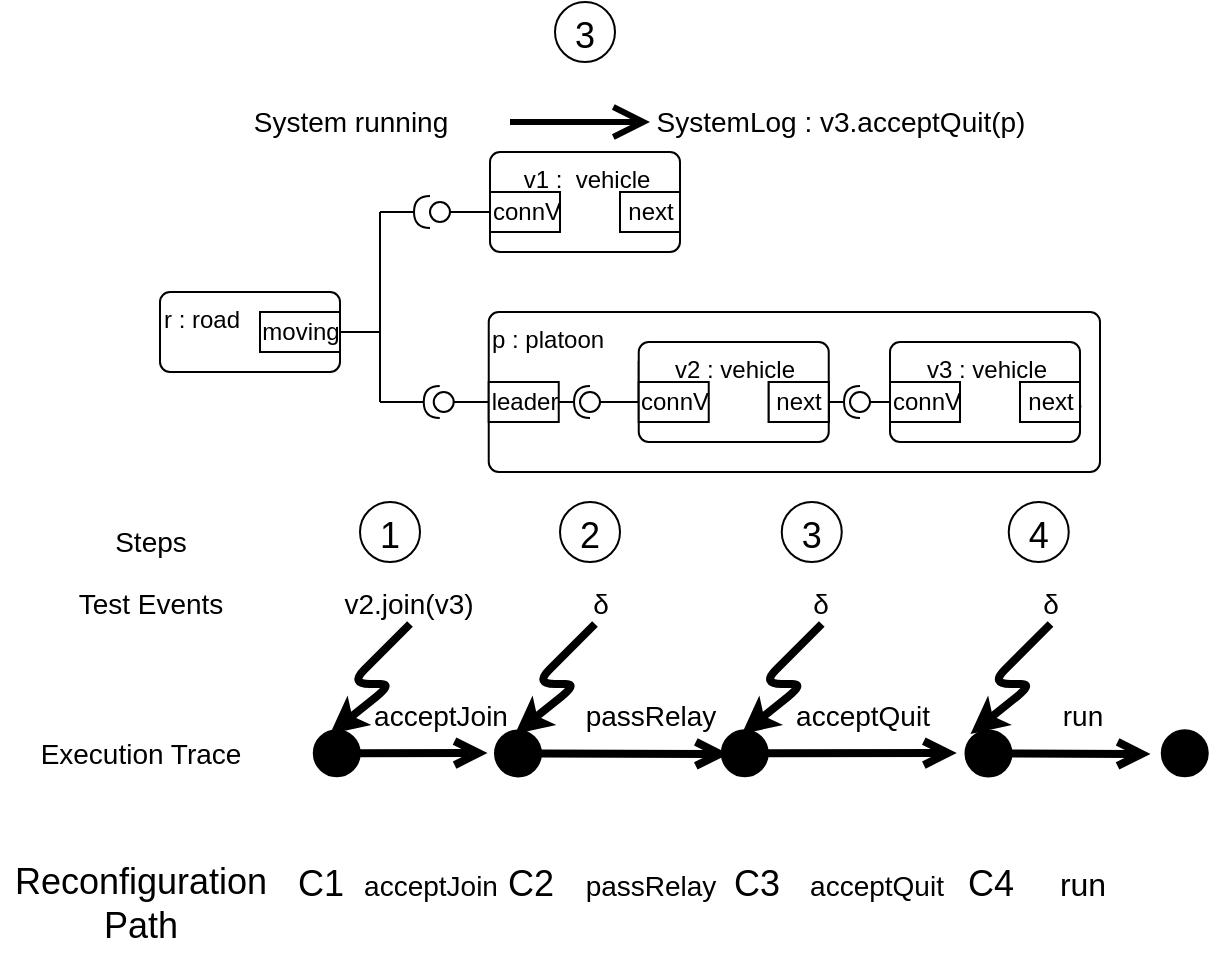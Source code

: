 <mxfile version="15.9.4" type="github">
  <diagram id="ADWof2wx8BgHxrEmCnHG" name="Page-1">
    <mxGraphModel dx="1422" dy="798" grid="1" gridSize="10" guides="1" tooltips="1" connect="1" arrows="1" fold="1" page="1" pageScale="1" pageWidth="827" pageHeight="1169" math="0" shadow="0">
      <root>
        <mxCell id="0" />
        <mxCell id="1" parent="0" />
        <mxCell id="Q9d0RFTFAIisrgZCZcX0-4" value="3" style="ellipse;fillColor=#ffffff;strokeColor=#000000;fontSize=18;" parent="1" vertex="1">
          <mxGeometry x="447.5" y="120" width="30" height="30" as="geometry" />
        </mxCell>
        <mxCell id="Q9d0RFTFAIisrgZCZcX0-66" value="p : platoon" style="html=1;align=left;verticalAlign=top;rounded=1;absoluteArcSize=1;arcSize=10;dashed=0;" parent="1" vertex="1">
          <mxGeometry x="414.37" y="275" width="305.63" height="80" as="geometry" />
        </mxCell>
        <mxCell id="Q9d0RFTFAIisrgZCZcX0-67" value="connV" style="html=1;" parent="1" vertex="1">
          <mxGeometry x="489.37" y="300" width="50" height="20" as="geometry" />
        </mxCell>
        <mxCell id="Q9d0RFTFAIisrgZCZcX0-68" value="v2 : vehicle" style="html=1;align=center;verticalAlign=top;rounded=1;absoluteArcSize=1;arcSize=10;dashed=0;" parent="1" vertex="1">
          <mxGeometry x="489.37" y="290" width="95" height="50" as="geometry" />
        </mxCell>
        <mxCell id="Q9d0RFTFAIisrgZCZcX0-69" value="connV" style="html=1;" parent="1" vertex="1">
          <mxGeometry x="489.37" y="310" width="35" height="20" as="geometry" />
        </mxCell>
        <mxCell id="Q9d0RFTFAIisrgZCZcX0-70" value="docks" style="html=1;" parent="1" vertex="1">
          <mxGeometry x="554.37" y="310" width="30" height="20" as="geometry" />
        </mxCell>
        <mxCell id="Q9d0RFTFAIisrgZCZcX0-71" value="connV" style="html=1;" parent="1" vertex="1">
          <mxGeometry x="615" y="300" width="50" height="20" as="geometry" />
        </mxCell>
        <mxCell id="Q9d0RFTFAIisrgZCZcX0-72" value="v3 : vehicle" style="html=1;align=center;verticalAlign=top;rounded=1;absoluteArcSize=1;arcSize=10;dashed=0;" parent="1" vertex="1">
          <mxGeometry x="615" y="290" width="95" height="50" as="geometry" />
        </mxCell>
        <mxCell id="Q9d0RFTFAIisrgZCZcX0-73" value="connV" style="html=1;" parent="1" vertex="1">
          <mxGeometry x="615" y="310" width="35" height="20" as="geometry" />
        </mxCell>
        <mxCell id="Q9d0RFTFAIisrgZCZcX0-74" value="" style="rounded=0;orthogonalLoop=1;jettySize=auto;html=1;endArrow=none;endFill=0;exitX=0;exitY=0.5;exitDx=0;exitDy=0;" parent="1" source="Q9d0RFTFAIisrgZCZcX0-73" target="Q9d0RFTFAIisrgZCZcX0-76" edge="1">
          <mxGeometry relative="1" as="geometry">
            <mxPoint x="584.37" y="320" as="sourcePoint" />
          </mxGeometry>
        </mxCell>
        <mxCell id="Q9d0RFTFAIisrgZCZcX0-75" value="" style="rounded=0;orthogonalLoop=1;jettySize=auto;html=1;endArrow=halfCircle;endFill=0;endSize=6;strokeWidth=1;exitX=1;exitY=0.5;exitDx=0;exitDy=0;" parent="1" source="Q9d0RFTFAIisrgZCZcX0-83" edge="1">
          <mxGeometry relative="1" as="geometry">
            <mxPoint x="590" y="360" as="sourcePoint" />
            <mxPoint x="600" y="320" as="targetPoint" />
            <Array as="points">
              <mxPoint x="600" y="320" />
            </Array>
          </mxGeometry>
        </mxCell>
        <mxCell id="Q9d0RFTFAIisrgZCZcX0-76" value="" style="ellipse;whiteSpace=wrap;html=1;fontFamily=Helvetica;fontSize=12;fontColor=#000000;align=center;strokeColor=#000000;fillColor=#ffffff;points=[];aspect=fixed;resizable=0;" parent="1" vertex="1">
          <mxGeometry x="595" y="315" width="10" height="10" as="geometry" />
        </mxCell>
        <mxCell id="Q9d0RFTFAIisrgZCZcX0-77" value="docks" style="html=1;" parent="1" vertex="1">
          <mxGeometry x="680" y="310" width="30" height="20" as="geometry" />
        </mxCell>
        <mxCell id="Q9d0RFTFAIisrgZCZcX0-78" value="leader" style="html=1;" parent="1" vertex="1">
          <mxGeometry x="414.37" y="310" width="35" height="20" as="geometry" />
        </mxCell>
        <mxCell id="Q9d0RFTFAIisrgZCZcX0-79" value="" style="rounded=0;orthogonalLoop=1;jettySize=auto;html=1;endArrow=none;endFill=0;exitX=0;exitY=0.5;exitDx=0;exitDy=0;" parent="1" source="Q9d0RFTFAIisrgZCZcX0-69" edge="1">
          <mxGeometry relative="1" as="geometry">
            <mxPoint x="510" y="390" as="sourcePoint" />
            <mxPoint x="469.37" y="320" as="targetPoint" />
            <Array as="points" />
          </mxGeometry>
        </mxCell>
        <mxCell id="Q9d0RFTFAIisrgZCZcX0-80" value="" style="rounded=0;orthogonalLoop=1;jettySize=auto;html=1;endArrow=halfCircle;endFill=0;endSize=6;strokeWidth=1;" parent="1" edge="1">
          <mxGeometry relative="1" as="geometry">
            <mxPoint x="472.37" y="320" as="sourcePoint" />
            <mxPoint x="472.37" y="320" as="targetPoint" />
          </mxGeometry>
        </mxCell>
        <mxCell id="Q9d0RFTFAIisrgZCZcX0-81" value="" style="ellipse;whiteSpace=wrap;html=1;fontFamily=Helvetica;fontSize=12;fontColor=#000000;align=center;strokeColor=#000000;fillColor=#ffffff;points=[];aspect=fixed;resizable=0;" parent="1" vertex="1">
          <mxGeometry x="460" y="315" width="10" height="10" as="geometry" />
        </mxCell>
        <mxCell id="Q9d0RFTFAIisrgZCZcX0-82" value="" style="rounded=0;orthogonalLoop=1;jettySize=auto;html=1;endArrow=halfCircle;endFill=0;endSize=6;strokeWidth=1;exitX=1;exitY=0.5;exitDx=0;exitDy=0;" parent="1" source="Q9d0RFTFAIisrgZCZcX0-78" edge="1">
          <mxGeometry relative="1" as="geometry">
            <mxPoint x="489.37" y="320" as="sourcePoint" />
            <mxPoint x="465" y="320" as="targetPoint" />
            <Array as="points" />
          </mxGeometry>
        </mxCell>
        <mxCell id="Q9d0RFTFAIisrgZCZcX0-83" value="next" style="html=1;" parent="1" vertex="1">
          <mxGeometry x="554.37" y="310" width="30" height="20" as="geometry" />
        </mxCell>
        <mxCell id="Q9d0RFTFAIisrgZCZcX0-84" value="next" style="html=1;" parent="1" vertex="1">
          <mxGeometry x="680" y="310" width="30" height="20" as="geometry" />
        </mxCell>
        <mxCell id="Q9d0RFTFAIisrgZCZcX0-85" value="&lt;div align=&quot;left&quot;&gt;r : road&lt;/div&gt;" style="html=1;align=left;verticalAlign=top;rounded=1;absoluteArcSize=1;arcSize=10;dashed=0;" parent="1" vertex="1">
          <mxGeometry x="250" y="265" width="90" height="40" as="geometry" />
        </mxCell>
        <mxCell id="Q9d0RFTFAIisrgZCZcX0-86" value="" style="rounded=0;orthogonalLoop=1;jettySize=auto;html=1;endArrow=none;endFill=0;exitX=1;exitY=0.5;exitDx=0;exitDy=0;" parent="1" source="Q9d0RFTFAIisrgZCZcX0-85" edge="1">
          <mxGeometry relative="1" as="geometry">
            <mxPoint x="475" y="400" as="sourcePoint" />
            <mxPoint x="360" y="225" as="targetPoint" />
            <Array as="points">
              <mxPoint x="360" y="285" />
              <mxPoint x="360" y="225" />
            </Array>
          </mxGeometry>
        </mxCell>
        <mxCell id="Q9d0RFTFAIisrgZCZcX0-87" value="v1 :&amp;nbsp; vehicle" style="html=1;align=center;verticalAlign=top;rounded=1;absoluteArcSize=1;arcSize=10;dashed=0;" parent="1" vertex="1">
          <mxGeometry x="415" y="195" width="95" height="50" as="geometry" />
        </mxCell>
        <mxCell id="Q9d0RFTFAIisrgZCZcX0-88" value="connV" style="html=1;" parent="1" vertex="1">
          <mxGeometry x="415" y="215" width="35" height="20" as="geometry" />
        </mxCell>
        <mxCell id="Q9d0RFTFAIisrgZCZcX0-89" value="next" style="html=1;" parent="1" vertex="1">
          <mxGeometry x="480" y="215" width="30" height="20" as="geometry" />
        </mxCell>
        <mxCell id="Q9d0RFTFAIisrgZCZcX0-90" value="" style="rounded=0;orthogonalLoop=1;jettySize=auto;html=1;endArrow=none;endFill=0;exitX=1;exitY=0.5;exitDx=0;exitDy=0;" parent="1" source="Q9d0RFTFAIisrgZCZcX0-85" edge="1">
          <mxGeometry relative="1" as="geometry">
            <mxPoint x="338" y="404" as="sourcePoint" />
            <mxPoint x="360" y="320" as="targetPoint" />
            <Array as="points">
              <mxPoint x="360" y="285" />
            </Array>
          </mxGeometry>
        </mxCell>
        <mxCell id="Q9d0RFTFAIisrgZCZcX0-91" value="" style="ellipse;whiteSpace=wrap;html=1;fontFamily=Helvetica;fontSize=12;fontColor=#000000;align=center;strokeColor=#000000;fillColor=#ffffff;points=[];aspect=fixed;resizable=0;" parent="1" vertex="1">
          <mxGeometry x="386.87" y="315" width="10" height="10" as="geometry" />
        </mxCell>
        <mxCell id="Q9d0RFTFAIisrgZCZcX0-92" value="" style="rounded=1;orthogonalLoop=1;jettySize=auto;html=1;endArrow=halfCircle;endFill=0;endSize=6;strokeWidth=1;targetPerimeterSpacing=-3;sourcePerimeterSpacing=0;" parent="1" target="Q9d0RFTFAIisrgZCZcX0-91" edge="1">
          <mxGeometry relative="1" as="geometry">
            <mxPoint x="360" y="320" as="sourcePoint" />
            <mxPoint x="391.87" y="320" as="targetPoint" />
            <Array as="points">
              <mxPoint x="370" y="320" />
              <mxPoint x="380" y="320" />
            </Array>
          </mxGeometry>
        </mxCell>
        <mxCell id="Q9d0RFTFAIisrgZCZcX0-93" value="connV" style="html=1;" parent="1" vertex="1">
          <mxGeometry x="300" y="275" width="40" height="20" as="geometry" />
        </mxCell>
        <mxCell id="Q9d0RFTFAIisrgZCZcX0-94" value="moving" style="html=1;" parent="1" vertex="1">
          <mxGeometry x="300" y="275" width="40" height="20" as="geometry" />
        </mxCell>
        <mxCell id="Q9d0RFTFAIisrgZCZcX0-95" value="" style="rounded=0;orthogonalLoop=1;jettySize=auto;html=1;endArrow=none;endFill=0;exitX=0;exitY=0.5;exitDx=0;exitDy=0;" parent="1" source="Q9d0RFTFAIisrgZCZcX0-78" edge="1">
          <mxGeometry relative="1" as="geometry">
            <mxPoint x="411.87" y="320" as="sourcePoint" />
            <mxPoint x="396.87" y="320" as="targetPoint" />
          </mxGeometry>
        </mxCell>
        <mxCell id="Q9d0RFTFAIisrgZCZcX0-96" value="" style="ellipse;whiteSpace=wrap;html=1;fontFamily=Helvetica;fontSize=12;fontColor=#000000;align=center;strokeColor=#000000;fillColor=#ffffff;points=[];aspect=fixed;resizable=0;" parent="1" vertex="1">
          <mxGeometry x="385" y="220" width="10" height="10" as="geometry" />
        </mxCell>
        <mxCell id="Q9d0RFTFAIisrgZCZcX0-97" value="" style="rounded=0;orthogonalLoop=1;jettySize=auto;html=1;endArrow=halfCircle;endFill=0;endSize=6;strokeWidth=1;" parent="1" target="Q9d0RFTFAIisrgZCZcX0-96" edge="1">
          <mxGeometry relative="1" as="geometry">
            <mxPoint x="360" y="225" as="sourcePoint" />
            <mxPoint x="390" y="215" as="targetPoint" />
            <Array as="points" />
          </mxGeometry>
        </mxCell>
        <mxCell id="Q9d0RFTFAIisrgZCZcX0-98" value="" style="rounded=0;orthogonalLoop=1;jettySize=auto;html=1;endArrow=none;endFill=0;exitX=0;exitY=0.5;exitDx=0;exitDy=0;" parent="1" edge="1">
          <mxGeometry relative="1" as="geometry">
            <mxPoint x="415" y="225" as="sourcePoint" />
            <mxPoint x="395" y="225" as="targetPoint" />
          </mxGeometry>
        </mxCell>
        <mxCell id="Q9d0RFTFAIisrgZCZcX0-99" value="&lt;font style=&quot;font-size: 14px&quot;&gt;System running&lt;br&gt;&lt;/font&gt;" style="text;html=1;align=center;verticalAlign=middle;resizable=0;points=[];autosize=1;" parent="1" vertex="1">
          <mxGeometry x="290" y="170" width="110" height="20" as="geometry" />
        </mxCell>
        <mxCell id="Q9d0RFTFAIisrgZCZcX0-100" value="" style="endArrow=open;endFill=1;endSize=12;html=1;strokeWidth=3;" parent="1" edge="1">
          <mxGeometry width="160" relative="1" as="geometry">
            <mxPoint x="425" y="180" as="sourcePoint" />
            <mxPoint x="495" y="180" as="targetPoint" />
          </mxGeometry>
        </mxCell>
        <mxCell id="Q9d0RFTFAIisrgZCZcX0-101" value="&lt;font style=&quot;font-size: 14px&quot;&gt;SystemLog : v3.acceptQuit(p)&lt;/font&gt;" style="text;html=1;align=center;verticalAlign=middle;resizable=0;points=[];autosize=1;" parent="1" vertex="1">
          <mxGeometry x="490" y="170" width="200" height="20" as="geometry" />
        </mxCell>
        <mxCell id="3SxJr83WI45oSkX7Jk6Y-1" value="&lt;font style=&quot;font-size: 14px&quot;&gt;Test Events &lt;/font&gt;" style="text;html=1;align=center;verticalAlign=middle;resizable=0;points=[];autosize=1;fontSize=18;" vertex="1" parent="1">
          <mxGeometry x="200" y="405" width="90" height="30" as="geometry" />
        </mxCell>
        <mxCell id="3SxJr83WI45oSkX7Jk6Y-2" value="Reconfiguration&lt;br&gt;Path" style="text;html=1;align=center;verticalAlign=middle;resizable=0;points=[];autosize=1;fontSize=18;" vertex="1" parent="1">
          <mxGeometry x="170" y="546" width="140" height="50" as="geometry" />
        </mxCell>
        <mxCell id="3SxJr83WI45oSkX7Jk6Y-3" value="" style="endArrow=open;startArrow=circle;endFill=0;startFill=1;endSize=8;html=1;strokeWidth=4;fontSize=18;" edge="1" parent="1">
          <mxGeometry width="160" relative="1" as="geometry">
            <mxPoint x="324.38" y="495.67" as="sourcePoint" />
            <mxPoint x="413.76" y="495.5" as="targetPoint" />
          </mxGeometry>
        </mxCell>
        <mxCell id="3SxJr83WI45oSkX7Jk6Y-4" value="C1" style="text;html=1;align=center;verticalAlign=middle;resizable=0;points=[];autosize=1;fontSize=18;" vertex="1" parent="1">
          <mxGeometry x="310" y="546" width="40" height="30" as="geometry" />
        </mxCell>
        <mxCell id="3SxJr83WI45oSkX7Jk6Y-5" value="" style="endArrow=open;startArrow=circle;endFill=0;startFill=1;endSize=8;html=1;strokeWidth=4;fontSize=18;" edge="1" parent="1">
          <mxGeometry width="160" relative="1" as="geometry">
            <mxPoint x="528.38" y="495.67" as="sourcePoint" />
            <mxPoint x="648.38" y="495.5" as="targetPoint" />
          </mxGeometry>
        </mxCell>
        <mxCell id="3SxJr83WI45oSkX7Jk6Y-6" value="" style="endArrow=open;startArrow=circle;endFill=0;startFill=1;endSize=8;html=1;strokeWidth=4;fontSize=18;" edge="1" parent="1">
          <mxGeometry width="160" relative="1" as="geometry">
            <mxPoint x="650.25" y="495.67" as="sourcePoint" />
            <mxPoint x="745.26" y="496" as="targetPoint" />
          </mxGeometry>
        </mxCell>
        <mxCell id="3SxJr83WI45oSkX7Jk6Y-8" value="" style="endArrow=none;startArrow=circle;endFill=0;startFill=1;endSize=8;html=1;strokeWidth=4;fontSize=18;" edge="1" parent="1">
          <mxGeometry width="160" relative="1" as="geometry">
            <mxPoint x="748.38" y="495.84" as="sourcePoint" />
            <mxPoint x="768.38" y="495.5" as="targetPoint" />
          </mxGeometry>
        </mxCell>
        <mxCell id="3SxJr83WI45oSkX7Jk6Y-9" value="C4" style="text;html=1;align=center;verticalAlign=middle;resizable=0;points=[];autosize=1;fontSize=18;" vertex="1" parent="1">
          <mxGeometry x="645" y="546" width="40" height="30" as="geometry" />
        </mxCell>
        <mxCell id="3SxJr83WI45oSkX7Jk6Y-12" value="&lt;font style=&quot;font-size: 14px&quot;&gt;passRelay&lt;/font&gt;" style="text;html=1;align=center;verticalAlign=middle;resizable=0;points=[];autosize=1;fontSize=18;" vertex="1" parent="1">
          <mxGeometry x="455" y="461" width="80" height="30" as="geometry" />
        </mxCell>
        <mxCell id="3SxJr83WI45oSkX7Jk6Y-13" value="" style="endArrow=classic;html=1;strokeWidth=4;fontSize=18;" edge="1" parent="1">
          <mxGeometry width="50" height="50" relative="1" as="geometry">
            <mxPoint x="467.5" y="431" as="sourcePoint" />
            <mxPoint x="427.5" y="486" as="targetPoint" />
            <Array as="points">
              <mxPoint x="437.5" y="461" />
              <mxPoint x="458.5" y="461" />
            </Array>
          </mxGeometry>
        </mxCell>
        <mxCell id="3SxJr83WI45oSkX7Jk6Y-16" value="&lt;font style=&quot;font-size: 14px&quot;&gt;v2.join(v3)&lt;/font&gt;" style="text;html=1;align=center;verticalAlign=middle;resizable=0;points=[];autosize=1;fontSize=18;" vertex="1" parent="1">
          <mxGeometry x="334.38" y="405" width="80" height="30" as="geometry" />
        </mxCell>
        <mxCell id="3SxJr83WI45oSkX7Jk6Y-18" value="" style="endArrow=open;startArrow=circle;endFill=0;startFill=1;endSize=8;html=1;strokeWidth=4;fontSize=18;" edge="1" parent="1">
          <mxGeometry width="160" relative="1" as="geometry">
            <mxPoint x="415" y="495.67" as="sourcePoint" />
            <mxPoint x="534.38" y="496" as="targetPoint" />
          </mxGeometry>
        </mxCell>
        <mxCell id="3SxJr83WI45oSkX7Jk6Y-19" value="C2" style="text;html=1;align=center;verticalAlign=middle;resizable=0;points=[];autosize=1;fontSize=18;" vertex="1" parent="1">
          <mxGeometry x="415" y="546" width="40" height="30" as="geometry" />
        </mxCell>
        <mxCell id="3SxJr83WI45oSkX7Jk6Y-20" value="C3" style="text;html=1;align=center;verticalAlign=middle;resizable=0;points=[];autosize=1;fontSize=18;" vertex="1" parent="1">
          <mxGeometry x="528.38" y="546" width="40" height="30" as="geometry" />
        </mxCell>
        <mxCell id="3SxJr83WI45oSkX7Jk6Y-21" value="&lt;font style=&quot;font-size: 14px&quot;&gt;run&lt;/font&gt;" style="text;html=1;align=center;verticalAlign=middle;resizable=0;points=[];autosize=1;fontSize=18;" vertex="1" parent="1">
          <mxGeometry x="690.88" y="461" width="40" height="30" as="geometry" />
        </mxCell>
        <mxCell id="3SxJr83WI45oSkX7Jk6Y-23" value="4" style="ellipse;fillColor=#ffffff;strokeColor=#000000;fontSize=18;" vertex="1" parent="1">
          <mxGeometry x="674.37" y="370" width="30" height="30" as="geometry" />
        </mxCell>
        <mxCell id="3SxJr83WI45oSkX7Jk6Y-24" value="3" style="ellipse;fillColor=#ffffff;strokeColor=#000000;fontSize=18;" vertex="1" parent="1">
          <mxGeometry x="560.88" y="370" width="30" height="30" as="geometry" />
        </mxCell>
        <mxCell id="3SxJr83WI45oSkX7Jk6Y-25" value="2" style="ellipse;fillColor=#ffffff;strokeColor=#000000;fontSize=18;" vertex="1" parent="1">
          <mxGeometry x="450" y="370" width="30" height="30" as="geometry" />
        </mxCell>
        <mxCell id="3SxJr83WI45oSkX7Jk6Y-26" value="1" style="ellipse;fillColor=#ffffff;strokeColor=#000000;fontSize=18;" vertex="1" parent="1">
          <mxGeometry x="350" y="370" width="30" height="30" as="geometry" />
        </mxCell>
        <mxCell id="3SxJr83WI45oSkX7Jk6Y-29" value="&lt;font style=&quot;font-size: 14px&quot;&gt;acceptJoin&lt;/font&gt;" style="text;html=1;align=center;verticalAlign=middle;resizable=0;points=[];autosize=1;fontSize=18;" vertex="1" parent="1">
          <mxGeometry x="350" y="461" width="80" height="30" as="geometry" />
        </mxCell>
        <mxCell id="3SxJr83WI45oSkX7Jk6Y-30" value="&lt;font style=&quot;font-size: 14px&quot;&gt;acceptQuit&lt;/font&gt;" style="text;html=1;align=center;verticalAlign=middle;resizable=0;points=[];autosize=1;fontSize=18;" vertex="1" parent="1">
          <mxGeometry x="560.88" y="461" width="80" height="30" as="geometry" />
        </mxCell>
        <mxCell id="3SxJr83WI45oSkX7Jk6Y-31" value="&lt;font style=&quot;font-size: 14px&quot;&gt; δ&lt;/font&gt;" style="text;html=1;align=center;verticalAlign=middle;resizable=0;points=[];autosize=1;fontSize=18;" vertex="1" parent="1">
          <mxGeometry x="570" y="405" width="20" height="30" as="geometry" />
        </mxCell>
        <mxCell id="3SxJr83WI45oSkX7Jk6Y-33" value="&lt;font style=&quot;font-size: 14px&quot;&gt; δ&lt;/font&gt;" style="text;html=1;align=center;verticalAlign=middle;resizable=0;points=[];autosize=1;fontSize=18;" vertex="1" parent="1">
          <mxGeometry x="460" y="405" width="20" height="30" as="geometry" />
        </mxCell>
        <mxCell id="3SxJr83WI45oSkX7Jk6Y-36" value="&lt;font style=&quot;font-size: 14px&quot;&gt;Steps&lt;/font&gt;" style="text;html=1;align=center;verticalAlign=middle;resizable=0;points=[];autosize=1;strokeColor=none;" vertex="1" parent="1">
          <mxGeometry x="220" y="380" width="50" height="20" as="geometry" />
        </mxCell>
        <mxCell id="3SxJr83WI45oSkX7Jk6Y-37" value="&lt;font style=&quot;font-size: 14px&quot;&gt;Execution Trace&lt;/font&gt;" style="text;html=1;align=center;verticalAlign=middle;resizable=0;points=[];autosize=1;strokeColor=none;" vertex="1" parent="1">
          <mxGeometry x="180" y="486" width="120" height="20" as="geometry" />
        </mxCell>
        <mxCell id="3SxJr83WI45oSkX7Jk6Y-39" value="&lt;font style=&quot;font-size: 16px&quot;&gt;run&lt;/font&gt;" style="text;html=1;align=center;verticalAlign=middle;resizable=0;points=[];autosize=1;fontSize=18;" vertex="1" parent="1">
          <mxGeometry x="690.88" y="546" width="40" height="30" as="geometry" />
        </mxCell>
        <mxCell id="3SxJr83WI45oSkX7Jk6Y-41" value="&lt;font style=&quot;font-size: 14px&quot;&gt;acceptJoin&lt;/font&gt;" style="text;html=1;align=center;verticalAlign=middle;resizable=0;points=[];autosize=1;fontSize=18;" vertex="1" parent="1">
          <mxGeometry x="345" y="546" width="80" height="30" as="geometry" />
        </mxCell>
        <mxCell id="3SxJr83WI45oSkX7Jk6Y-42" value="&lt;font style=&quot;font-size: 14px&quot;&gt;acceptQuit&lt;/font&gt;" style="text;html=1;align=center;verticalAlign=middle;resizable=0;points=[];autosize=1;fontSize=18;" vertex="1" parent="1">
          <mxGeometry x="568.38" y="546" width="80" height="30" as="geometry" />
        </mxCell>
        <mxCell id="3SxJr83WI45oSkX7Jk6Y-44" value="" style="endArrow=classic;html=1;strokeWidth=4;fontSize=18;" edge="1" parent="1">
          <mxGeometry width="50" height="50" relative="1" as="geometry">
            <mxPoint x="580.88" y="431" as="sourcePoint" />
            <mxPoint x="540.88" y="486" as="targetPoint" />
            <Array as="points">
              <mxPoint x="550.88" y="461" />
              <mxPoint x="571.88" y="461" />
            </Array>
          </mxGeometry>
        </mxCell>
        <mxCell id="3SxJr83WI45oSkX7Jk6Y-49" value="" style="endArrow=classic;html=1;strokeWidth=4;fontSize=18;" edge="1" parent="1">
          <mxGeometry width="50" height="50" relative="1" as="geometry">
            <mxPoint x="695.26" y="431" as="sourcePoint" />
            <mxPoint x="655.26" y="486" as="targetPoint" />
            <Array as="points">
              <mxPoint x="665.26" y="461" />
              <mxPoint x="686.26" y="461" />
            </Array>
          </mxGeometry>
        </mxCell>
        <mxCell id="3SxJr83WI45oSkX7Jk6Y-50" value="" style="endArrow=classic;html=1;strokeWidth=4;fontSize=18;" edge="1" parent="1">
          <mxGeometry width="50" height="50" relative="1" as="geometry">
            <mxPoint x="375.0" y="431" as="sourcePoint" />
            <mxPoint x="335.0" y="486" as="targetPoint" />
            <Array as="points">
              <mxPoint x="345" y="461" />
              <mxPoint x="366" y="461" />
            </Array>
          </mxGeometry>
        </mxCell>
        <mxCell id="3SxJr83WI45oSkX7Jk6Y-51" value="&lt;font style=&quot;font-size: 14px&quot;&gt; δ&lt;/font&gt;" style="text;html=1;align=center;verticalAlign=middle;resizable=0;points=[];autosize=1;fontSize=18;" vertex="1" parent="1">
          <mxGeometry x="685" y="405" width="20" height="30" as="geometry" />
        </mxCell>
        <mxCell id="3SxJr83WI45oSkX7Jk6Y-53" value="&lt;font style=&quot;font-size: 14px&quot;&gt;passRelay&lt;/font&gt;" style="text;html=1;align=center;verticalAlign=middle;resizable=0;points=[];autosize=1;fontSize=18;" vertex="1" parent="1">
          <mxGeometry x="455" y="546" width="80" height="30" as="geometry" />
        </mxCell>
      </root>
    </mxGraphModel>
  </diagram>
</mxfile>
